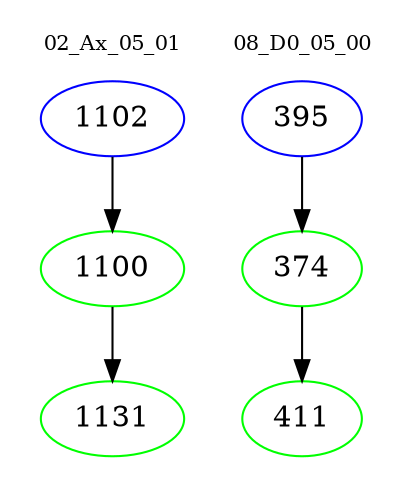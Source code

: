 digraph{
subgraph cluster_0 {
color = white
label = "02_Ax_05_01";
fontsize=10;
T0_1102 [label="1102", color="blue"]
T0_1102 -> T0_1100 [color="black"]
T0_1100 [label="1100", color="green"]
T0_1100 -> T0_1131 [color="black"]
T0_1131 [label="1131", color="green"]
}
subgraph cluster_1 {
color = white
label = "08_D0_05_00";
fontsize=10;
T1_395 [label="395", color="blue"]
T1_395 -> T1_374 [color="black"]
T1_374 [label="374", color="green"]
T1_374 -> T1_411 [color="black"]
T1_411 [label="411", color="green"]
}
}
